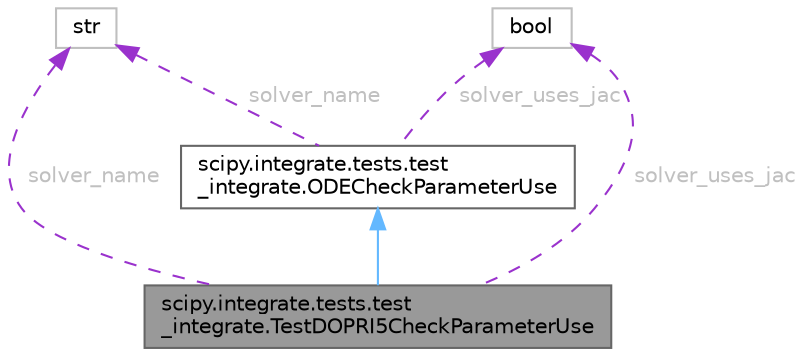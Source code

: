 digraph "scipy.integrate.tests.test_integrate.TestDOPRI5CheckParameterUse"
{
 // LATEX_PDF_SIZE
  bgcolor="transparent";
  edge [fontname=Helvetica,fontsize=10,labelfontname=Helvetica,labelfontsize=10];
  node [fontname=Helvetica,fontsize=10,shape=box,height=0.2,width=0.4];
  Node1 [id="Node000001",label="scipy.integrate.tests.test\l_integrate.TestDOPRI5CheckParameterUse",height=0.2,width=0.4,color="gray40", fillcolor="grey60", style="filled", fontcolor="black",tooltip=" "];
  Node2 -> Node1 [id="edge6_Node000001_Node000002",dir="back",color="steelblue1",style="solid",tooltip=" "];
  Node2 [id="Node000002",label="scipy.integrate.tests.test\l_integrate.ODECheckParameterUse",height=0.2,width=0.4,color="gray40", fillcolor="white", style="filled",URL="$da/d16/classscipy_1_1integrate_1_1tests_1_1test__integrate_1_1ODECheckParameterUse.html",tooltip=" "];
  Node3 -> Node2 [id="edge7_Node000002_Node000003",dir="back",color="darkorchid3",style="dashed",tooltip=" ",label=" solver_name",fontcolor="grey" ];
  Node3 [id="Node000003",label="str",height=0.2,width=0.4,color="grey75", fillcolor="white", style="filled",tooltip=" "];
  Node4 -> Node2 [id="edge8_Node000002_Node000004",dir="back",color="darkorchid3",style="dashed",tooltip=" ",label=" solver_uses_jac",fontcolor="grey" ];
  Node4 [id="Node000004",label="bool",height=0.2,width=0.4,color="grey75", fillcolor="white", style="filled",tooltip=" "];
  Node3 -> Node1 [id="edge9_Node000001_Node000003",dir="back",color="darkorchid3",style="dashed",tooltip=" ",label=" solver_name",fontcolor="grey" ];
  Node4 -> Node1 [id="edge10_Node000001_Node000004",dir="back",color="darkorchid3",style="dashed",tooltip=" ",label=" solver_uses_jac",fontcolor="grey" ];
}
